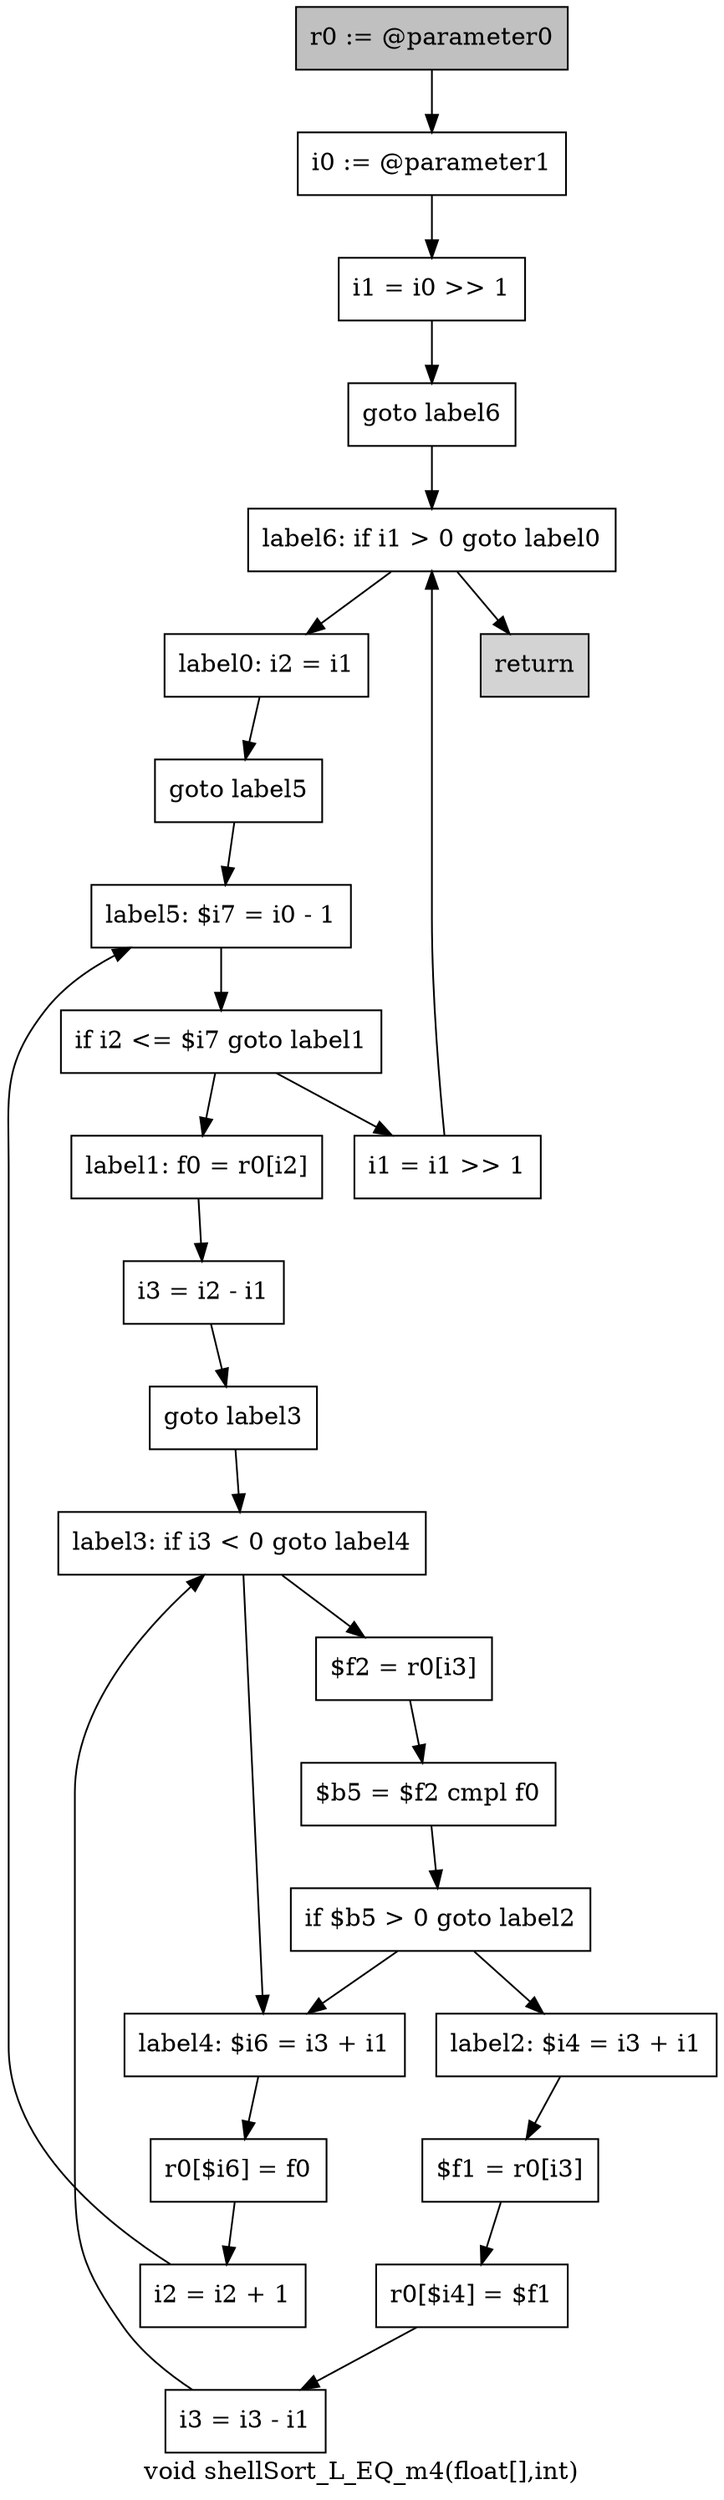 digraph "void shellSort_L_EQ_m4(float[],int)" {
    label="void shellSort_L_EQ_m4(float[],int)";
    node [shape=box];
    "0" [style=filled,fillcolor=gray,label="r0 := @parameter0",];
    "1" [label="i0 := @parameter1",];
    "0"->"1";
    "2" [label="i1 = i0 >> 1",];
    "1"->"2";
    "3" [label="goto label6",];
    "2"->"3";
    "23" [label="label6: if i1 > 0 goto label0",];
    "3"->"23";
    "4" [label="label0: i2 = i1",];
    "5" [label="goto label5",];
    "4"->"5";
    "20" [label="label5: $i7 = i0 - 1",];
    "5"->"20";
    "6" [label="label1: f0 = r0[i2]",];
    "7" [label="i3 = i2 - i1",];
    "6"->"7";
    "8" [label="goto label3",];
    "7"->"8";
    "13" [label="label3: if i3 < 0 goto label4",];
    "8"->"13";
    "9" [label="label2: $i4 = i3 + i1",];
    "10" [label="$f1 = r0[i3]",];
    "9"->"10";
    "11" [label="r0[$i4] = $f1",];
    "10"->"11";
    "12" [label="i3 = i3 - i1",];
    "11"->"12";
    "12"->"13";
    "14" [label="$f2 = r0[i3]",];
    "13"->"14";
    "17" [label="label4: $i6 = i3 + i1",];
    "13"->"17";
    "15" [label="$b5 = $f2 cmpl f0",];
    "14"->"15";
    "16" [label="if $b5 > 0 goto label2",];
    "15"->"16";
    "16"->"9";
    "16"->"17";
    "18" [label="r0[$i6] = f0",];
    "17"->"18";
    "19" [label="i2 = i2 + 1",];
    "18"->"19";
    "19"->"20";
    "21" [label="if i2 <= $i7 goto label1",];
    "20"->"21";
    "21"->"6";
    "22" [label="i1 = i1 >> 1",];
    "21"->"22";
    "22"->"23";
    "23"->"4";
    "24" [style=filled,fillcolor=lightgray,label="return",];
    "23"->"24";
}
